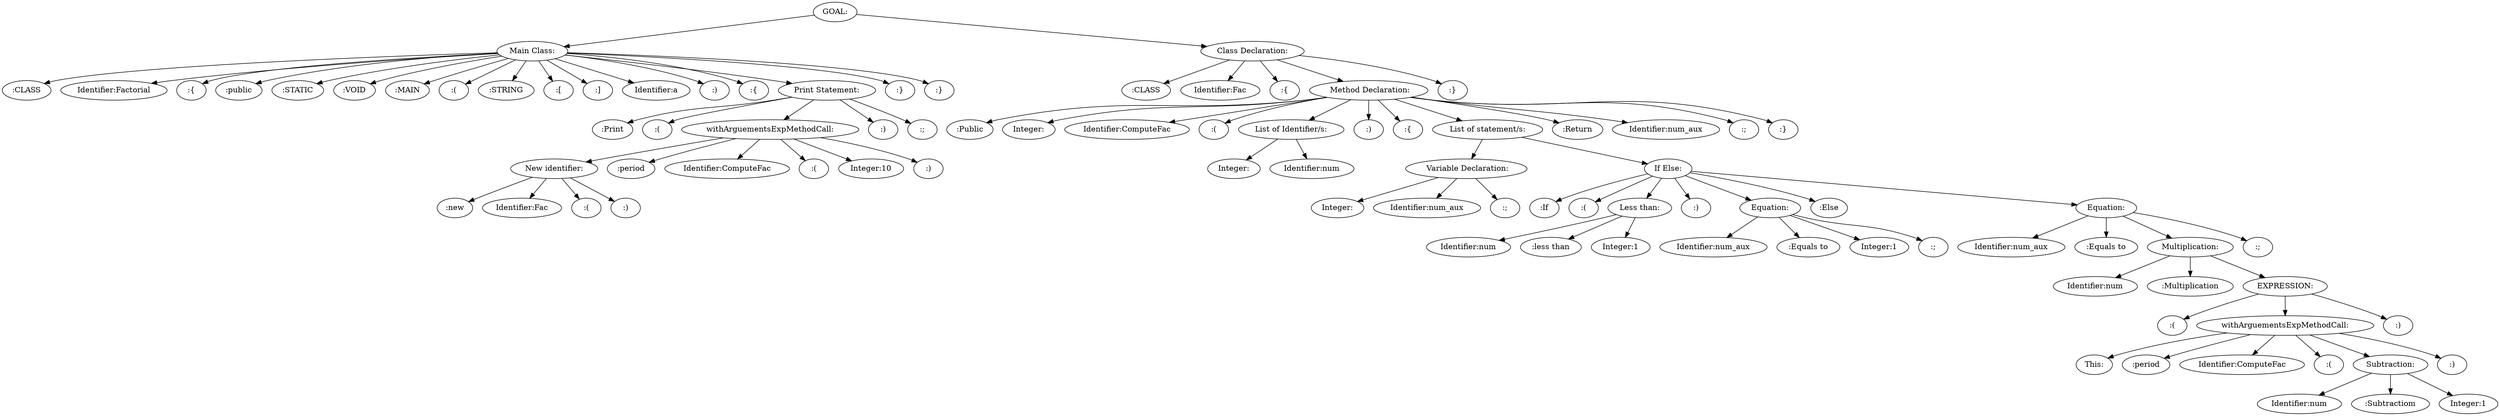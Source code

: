digraph {
n0 [label="GOAL:"];
n1 [label="Main Class:"];
n2 [label=":CLASS"];
n1 -> n2
n3 [label="Identifier:Factorial"];
n1 -> n3
n4 [label=":{"];
n1 -> n4
n5 [label=":public"];
n1 -> n5
n6 [label=":STATIC"];
n1 -> n6
n7 [label=":VOID"];
n1 -> n7
n8 [label=":MAIN"];
n1 -> n8
n9 [label=":("];
n1 -> n9
n10 [label=":STRING"];
n1 -> n10
n11 [label=":["];
n1 -> n11
n12 [label=":]"];
n1 -> n12
n13 [label="Identifier:a"];
n1 -> n13
n14 [label=":)"];
n1 -> n14
n15 [label=":{"];
n1 -> n15
n16 [label="Print Statement:"];
n17 [label=":Print"];
n16 -> n17
n18 [label=":("];
n16 -> n18
n19 [label="withArguementsExpMethodCall:"];
n20 [label="New identifier:"];
n21 [label=":new"];
n20 -> n21
n22 [label="Identifier:Fac"];
n20 -> n22
n23 [label=":("];
n20 -> n23
n24 [label=":)"];
n20 -> n24
n19 -> n20
n25 [label=":period"];
n19 -> n25
n26 [label="Identifier:ComputeFac"];
n19 -> n26
n27 [label=":("];
n19 -> n27
n28 [label="Integer:10"];
n19 -> n28
n29 [label=":)"];
n19 -> n29
n16 -> n19
n30 [label=":)"];
n16 -> n30
n31 [label=":;"];
n16 -> n31
n1 -> n16
n32 [label=":}"];
n1 -> n32
n33 [label=":}"];
n1 -> n33
n0 -> n1
n34 [label="Class Declaration:"];
n35 [label=":CLASS"];
n34 -> n35
n36 [label="Identifier:Fac"];
n34 -> n36
n37 [label=":{"];
n34 -> n37
n38 [label=" Method Declaration:"];
n39 [label=":Public"];
n38 -> n39
n40 [label="Integer:"];
n38 -> n40
n41 [label="Identifier:ComputeFac"];
n38 -> n41
n42 [label=":("];
n38 -> n42
n43 [label="List of Identifier/s:"];
n44 [label="Integer:"];
n43 -> n44
n45 [label="Identifier:num"];
n43 -> n45
n38 -> n43
n46 [label=":)"];
n38 -> n46
n47 [label=":{"];
n38 -> n47
n48 [label="List of statement/s:"];
n49 [label=" Variable Declaration:"];
n50 [label="Integer:"];
n49 -> n50
n51 [label="Identifier:num_aux"];
n49 -> n51
n52 [label=":;"];
n49 -> n52
n48 -> n49
n53 [label="If Else:"];
n54 [label=":If"];
n53 -> n54
n55 [label=":("];
n53 -> n55
n56 [label="Less than:"];
n57 [label="Identifier:num"];
n56 -> n57
n58 [label=":less than"];
n56 -> n58
n59 [label="Integer:1"];
n56 -> n59
n53 -> n56
n60 [label=":)"];
n53 -> n60
n61 [label="Equation:"];
n62 [label="Identifier:num_aux"];
n61 -> n62
n63 [label=":Equals to"];
n61 -> n63
n64 [label="Integer:1"];
n61 -> n64
n65 [label=":;"];
n61 -> n65
n53 -> n61
n66 [label=":Else"];
n53 -> n66
n67 [label="Equation:"];
n68 [label="Identifier:num_aux"];
n67 -> n68
n69 [label=":Equals to"];
n67 -> n69
n70 [label="Multiplication:"];
n71 [label="Identifier:num"];
n70 -> n71
n72 [label=":Multiplication"];
n70 -> n72
n73 [label="EXPRESSION:"];
n74 [label=":("];
n73 -> n74
n75 [label="withArguementsExpMethodCall:"];
n76 [label="This:"];
n75 -> n76
n77 [label=":period"];
n75 -> n77
n78 [label="Identifier:ComputeFac"];
n75 -> n78
n79 [label=":("];
n75 -> n79
n80 [label="Subtraction:"];
n81 [label="Identifier:num"];
n80 -> n81
n82 [label=":Subtractiom"];
n80 -> n82
n83 [label="Integer:1"];
n80 -> n83
n75 -> n80
n84 [label=":)"];
n75 -> n84
n73 -> n75
n85 [label=":)"];
n73 -> n85
n70 -> n73
n67 -> n70
n86 [label=":;"];
n67 -> n86
n53 -> n67
n48 -> n53
n38 -> n48
n87 [label=":Return"];
n38 -> n87
n88 [label="Identifier:num_aux"];
n38 -> n88
n89 [label=":;"];
n38 -> n89
n90 [label=":}"];
n38 -> n90
n34 -> n38
n91 [label=":}"];
n34 -> n91
n0 -> n34
}
